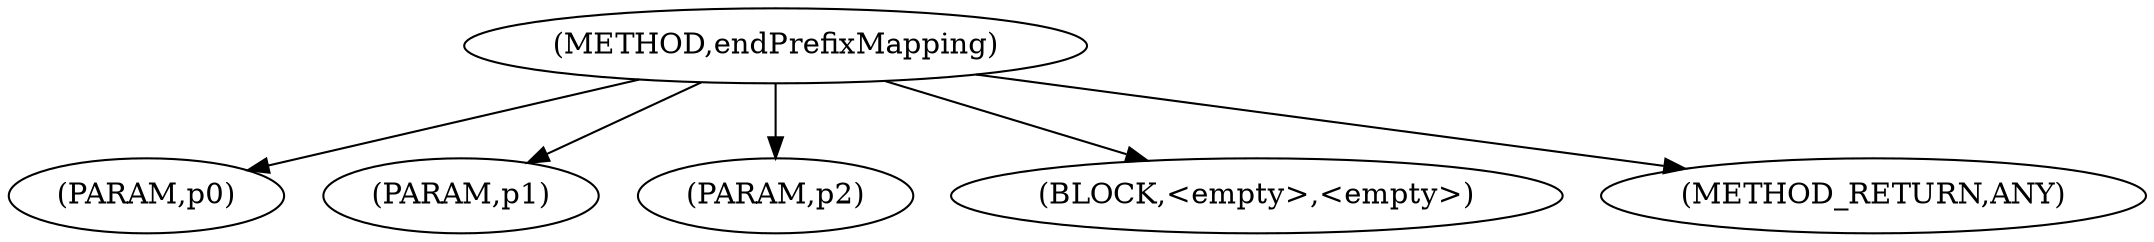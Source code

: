 digraph "endPrefixMapping" {  
"2638" [label = <(METHOD,endPrefixMapping)> ]
"2639" [label = <(PARAM,p0)> ]
"2640" [label = <(PARAM,p1)> ]
"2641" [label = <(PARAM,p2)> ]
"2642" [label = <(BLOCK,&lt;empty&gt;,&lt;empty&gt;)> ]
"2643" [label = <(METHOD_RETURN,ANY)> ]
  "2638" -> "2639" 
  "2638" -> "2640" 
  "2638" -> "2642" 
  "2638" -> "2641" 
  "2638" -> "2643" 
}
